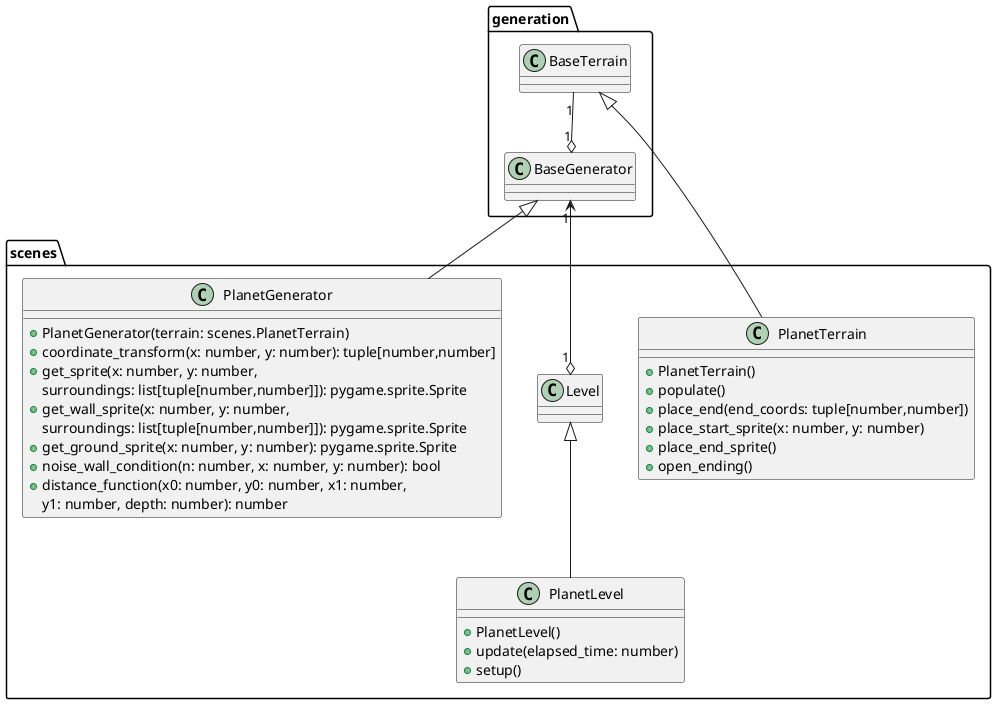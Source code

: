 @startuml planet


class scenes.PlanetLevel extends scenes.Level{
    + PlanetLevel()
    + update(elapsed_time: number)
    + setup()
}

class scenes.PlanetGenerator extends generation.BaseGenerator{

    + PlanetGenerator(terrain: scenes.PlanetTerrain)
    + coordinate_transform(x: number, y: number): tuple[number,number]
    + get_sprite(x: number, y: number,
        surroundings: list[tuple[number,number]]): pygame.sprite.Sprite
    + get_wall_sprite(x: number, y: number,
        surroundings: list[tuple[number,number]]): pygame.sprite.Sprite
    + get_ground_sprite(x: number, y: number): pygame.sprite.Sprite
    + noise_wall_condition(n: number, x: number, y: number): bool
    + distance_function(x0: number, y0: number, x1: number,
        y1: number, depth: number): number
}

class scenes.PlanetTerrain extends generation.BaseTerrain{

    + PlanetTerrain()
    + populate()
    + place_end(end_coords: tuple[number,number])
    + place_start_sprite(x: number, y: number)
    + place_end_sprite()
    + open_ending()
}

scenes.Level "1" o-up-> "1" generation.BaseGenerator
generation.BaseTerrain "1" --o "1" generation.BaseGenerator

@enduml